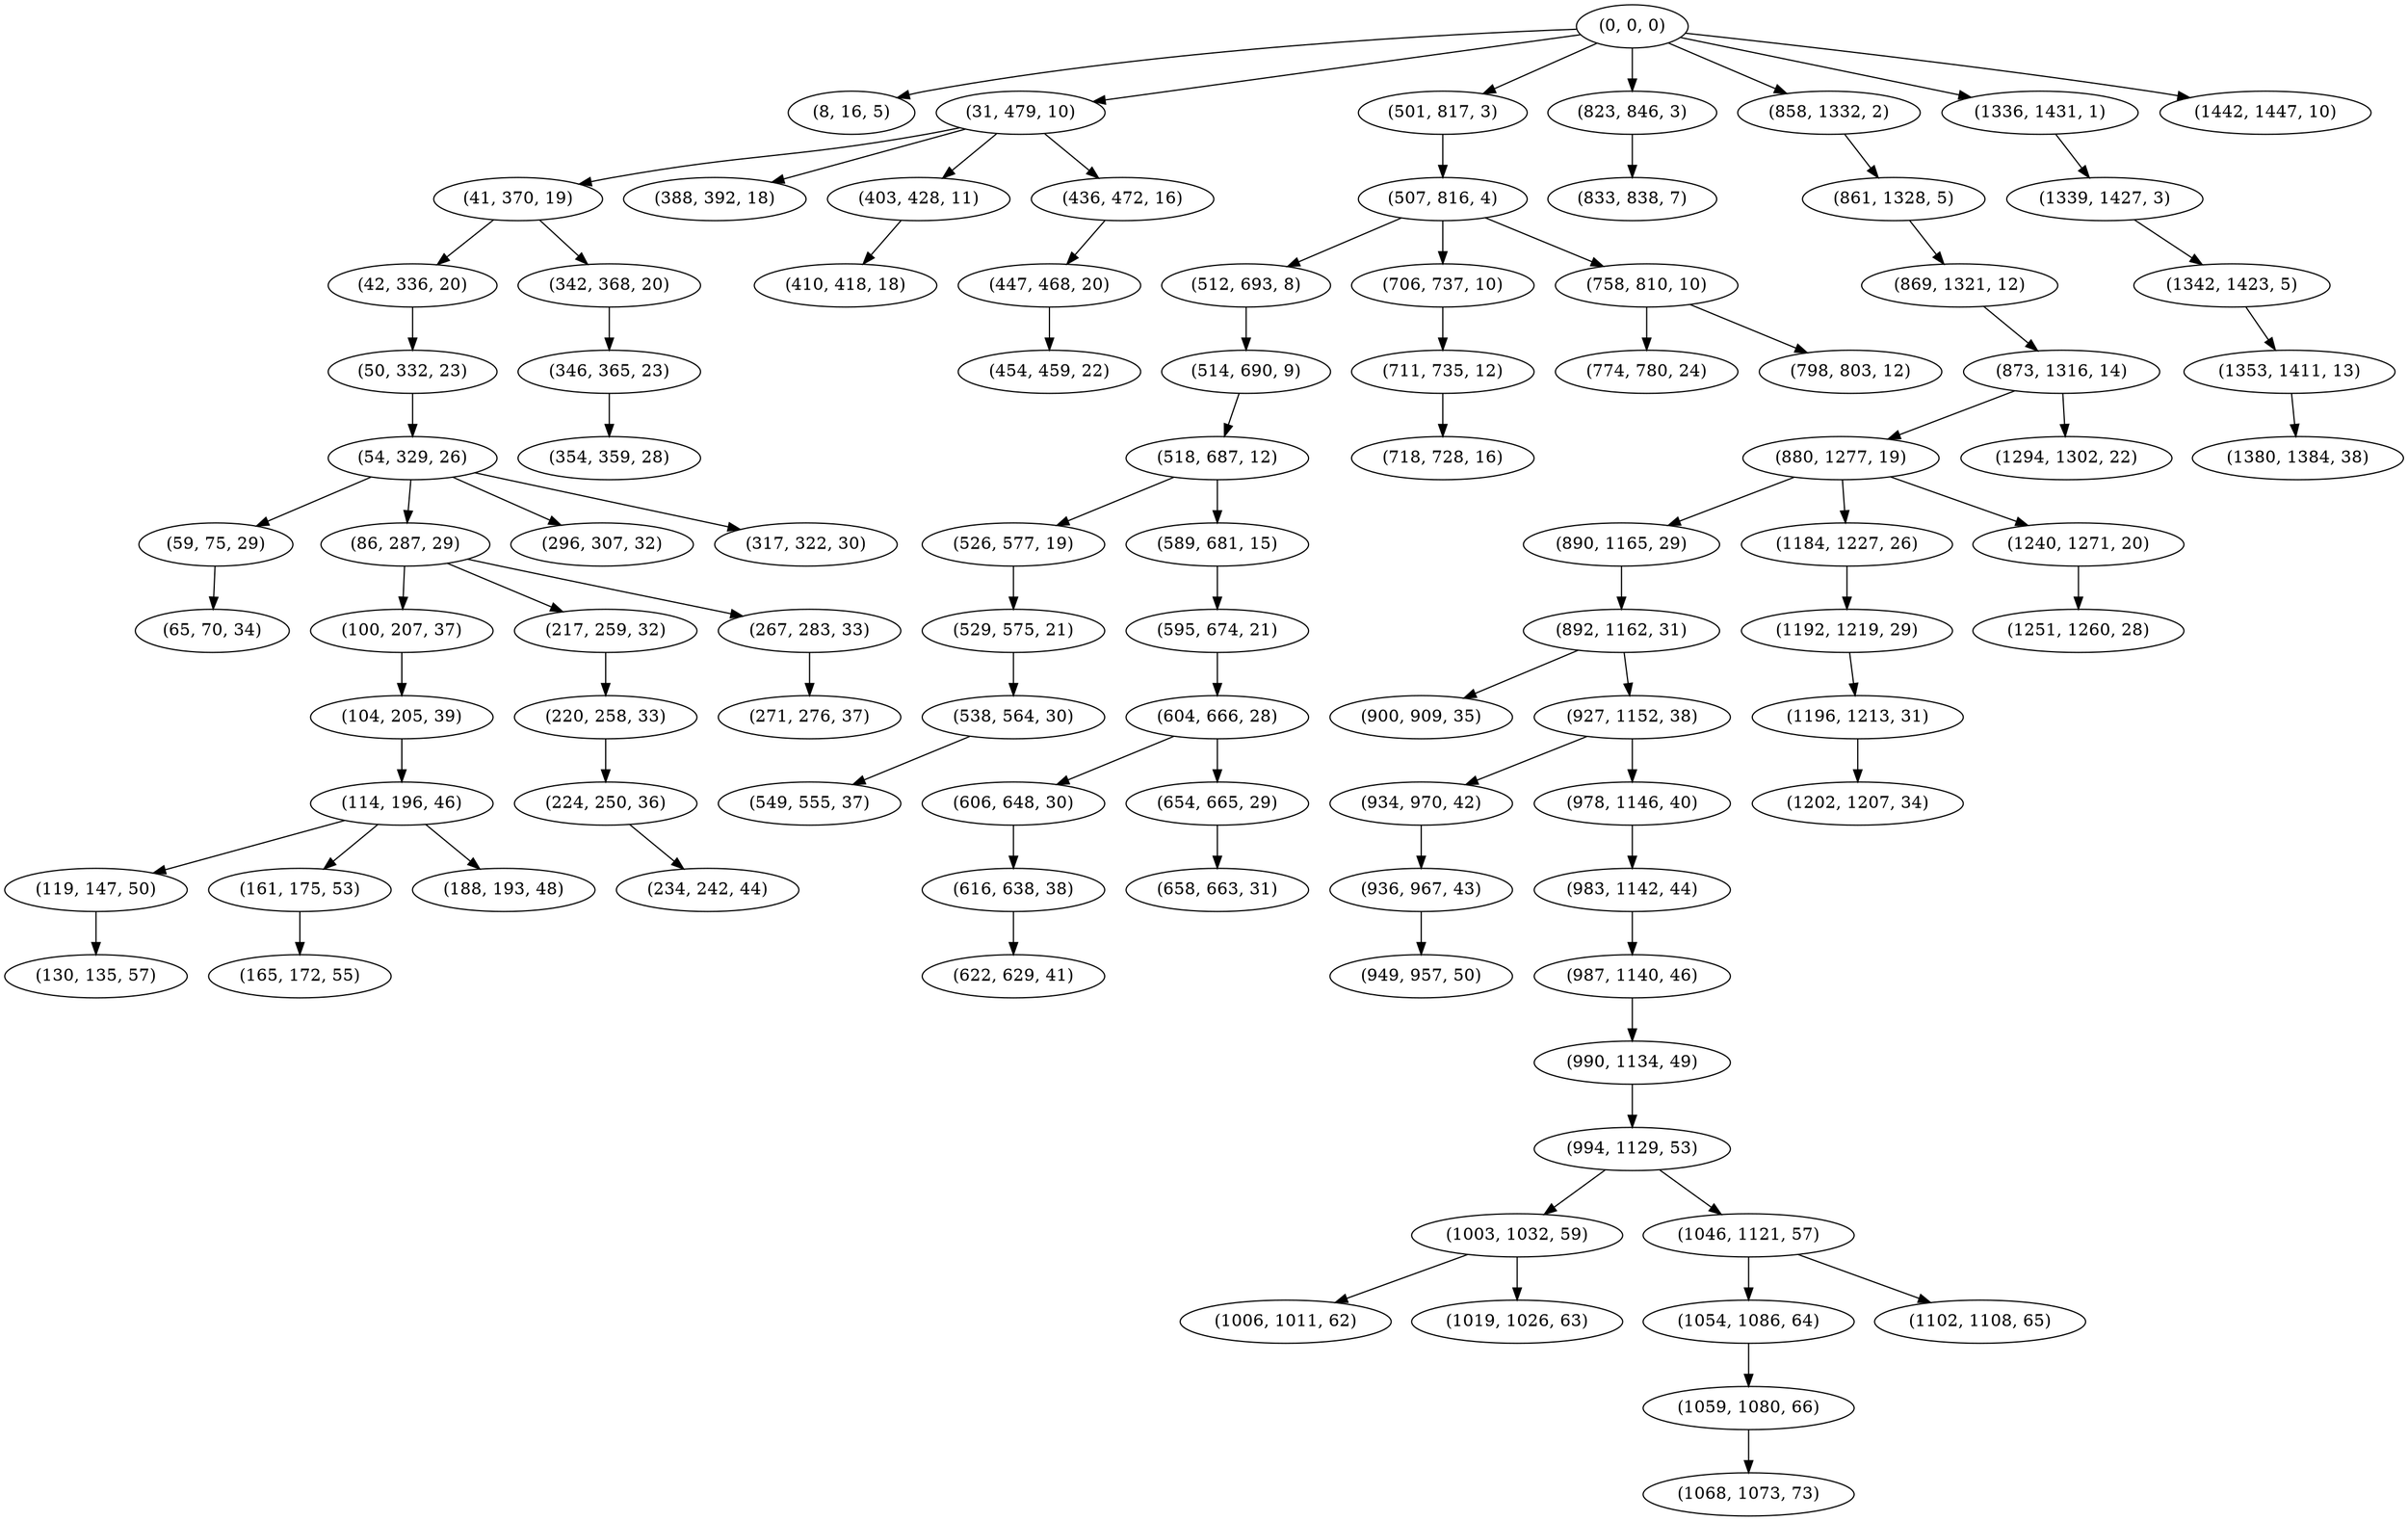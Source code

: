 digraph tree {
    "(0, 0, 0)";
    "(8, 16, 5)";
    "(31, 479, 10)";
    "(41, 370, 19)";
    "(42, 336, 20)";
    "(50, 332, 23)";
    "(54, 329, 26)";
    "(59, 75, 29)";
    "(65, 70, 34)";
    "(86, 287, 29)";
    "(100, 207, 37)";
    "(104, 205, 39)";
    "(114, 196, 46)";
    "(119, 147, 50)";
    "(130, 135, 57)";
    "(161, 175, 53)";
    "(165, 172, 55)";
    "(188, 193, 48)";
    "(217, 259, 32)";
    "(220, 258, 33)";
    "(224, 250, 36)";
    "(234, 242, 44)";
    "(267, 283, 33)";
    "(271, 276, 37)";
    "(296, 307, 32)";
    "(317, 322, 30)";
    "(342, 368, 20)";
    "(346, 365, 23)";
    "(354, 359, 28)";
    "(388, 392, 18)";
    "(403, 428, 11)";
    "(410, 418, 18)";
    "(436, 472, 16)";
    "(447, 468, 20)";
    "(454, 459, 22)";
    "(501, 817, 3)";
    "(507, 816, 4)";
    "(512, 693, 8)";
    "(514, 690, 9)";
    "(518, 687, 12)";
    "(526, 577, 19)";
    "(529, 575, 21)";
    "(538, 564, 30)";
    "(549, 555, 37)";
    "(589, 681, 15)";
    "(595, 674, 21)";
    "(604, 666, 28)";
    "(606, 648, 30)";
    "(616, 638, 38)";
    "(622, 629, 41)";
    "(654, 665, 29)";
    "(658, 663, 31)";
    "(706, 737, 10)";
    "(711, 735, 12)";
    "(718, 728, 16)";
    "(758, 810, 10)";
    "(774, 780, 24)";
    "(798, 803, 12)";
    "(823, 846, 3)";
    "(833, 838, 7)";
    "(858, 1332, 2)";
    "(861, 1328, 5)";
    "(869, 1321, 12)";
    "(873, 1316, 14)";
    "(880, 1277, 19)";
    "(890, 1165, 29)";
    "(892, 1162, 31)";
    "(900, 909, 35)";
    "(927, 1152, 38)";
    "(934, 970, 42)";
    "(936, 967, 43)";
    "(949, 957, 50)";
    "(978, 1146, 40)";
    "(983, 1142, 44)";
    "(987, 1140, 46)";
    "(990, 1134, 49)";
    "(994, 1129, 53)";
    "(1003, 1032, 59)";
    "(1006, 1011, 62)";
    "(1019, 1026, 63)";
    "(1046, 1121, 57)";
    "(1054, 1086, 64)";
    "(1059, 1080, 66)";
    "(1068, 1073, 73)";
    "(1102, 1108, 65)";
    "(1184, 1227, 26)";
    "(1192, 1219, 29)";
    "(1196, 1213, 31)";
    "(1202, 1207, 34)";
    "(1240, 1271, 20)";
    "(1251, 1260, 28)";
    "(1294, 1302, 22)";
    "(1336, 1431, 1)";
    "(1339, 1427, 3)";
    "(1342, 1423, 5)";
    "(1353, 1411, 13)";
    "(1380, 1384, 38)";
    "(1442, 1447, 10)";
    "(0, 0, 0)" -> "(8, 16, 5)";
    "(0, 0, 0)" -> "(31, 479, 10)";
    "(0, 0, 0)" -> "(501, 817, 3)";
    "(0, 0, 0)" -> "(823, 846, 3)";
    "(0, 0, 0)" -> "(858, 1332, 2)";
    "(0, 0, 0)" -> "(1336, 1431, 1)";
    "(0, 0, 0)" -> "(1442, 1447, 10)";
    "(31, 479, 10)" -> "(41, 370, 19)";
    "(31, 479, 10)" -> "(388, 392, 18)";
    "(31, 479, 10)" -> "(403, 428, 11)";
    "(31, 479, 10)" -> "(436, 472, 16)";
    "(41, 370, 19)" -> "(42, 336, 20)";
    "(41, 370, 19)" -> "(342, 368, 20)";
    "(42, 336, 20)" -> "(50, 332, 23)";
    "(50, 332, 23)" -> "(54, 329, 26)";
    "(54, 329, 26)" -> "(59, 75, 29)";
    "(54, 329, 26)" -> "(86, 287, 29)";
    "(54, 329, 26)" -> "(296, 307, 32)";
    "(54, 329, 26)" -> "(317, 322, 30)";
    "(59, 75, 29)" -> "(65, 70, 34)";
    "(86, 287, 29)" -> "(100, 207, 37)";
    "(86, 287, 29)" -> "(217, 259, 32)";
    "(86, 287, 29)" -> "(267, 283, 33)";
    "(100, 207, 37)" -> "(104, 205, 39)";
    "(104, 205, 39)" -> "(114, 196, 46)";
    "(114, 196, 46)" -> "(119, 147, 50)";
    "(114, 196, 46)" -> "(161, 175, 53)";
    "(114, 196, 46)" -> "(188, 193, 48)";
    "(119, 147, 50)" -> "(130, 135, 57)";
    "(161, 175, 53)" -> "(165, 172, 55)";
    "(217, 259, 32)" -> "(220, 258, 33)";
    "(220, 258, 33)" -> "(224, 250, 36)";
    "(224, 250, 36)" -> "(234, 242, 44)";
    "(267, 283, 33)" -> "(271, 276, 37)";
    "(342, 368, 20)" -> "(346, 365, 23)";
    "(346, 365, 23)" -> "(354, 359, 28)";
    "(403, 428, 11)" -> "(410, 418, 18)";
    "(436, 472, 16)" -> "(447, 468, 20)";
    "(447, 468, 20)" -> "(454, 459, 22)";
    "(501, 817, 3)" -> "(507, 816, 4)";
    "(507, 816, 4)" -> "(512, 693, 8)";
    "(507, 816, 4)" -> "(706, 737, 10)";
    "(507, 816, 4)" -> "(758, 810, 10)";
    "(512, 693, 8)" -> "(514, 690, 9)";
    "(514, 690, 9)" -> "(518, 687, 12)";
    "(518, 687, 12)" -> "(526, 577, 19)";
    "(518, 687, 12)" -> "(589, 681, 15)";
    "(526, 577, 19)" -> "(529, 575, 21)";
    "(529, 575, 21)" -> "(538, 564, 30)";
    "(538, 564, 30)" -> "(549, 555, 37)";
    "(589, 681, 15)" -> "(595, 674, 21)";
    "(595, 674, 21)" -> "(604, 666, 28)";
    "(604, 666, 28)" -> "(606, 648, 30)";
    "(604, 666, 28)" -> "(654, 665, 29)";
    "(606, 648, 30)" -> "(616, 638, 38)";
    "(616, 638, 38)" -> "(622, 629, 41)";
    "(654, 665, 29)" -> "(658, 663, 31)";
    "(706, 737, 10)" -> "(711, 735, 12)";
    "(711, 735, 12)" -> "(718, 728, 16)";
    "(758, 810, 10)" -> "(774, 780, 24)";
    "(758, 810, 10)" -> "(798, 803, 12)";
    "(823, 846, 3)" -> "(833, 838, 7)";
    "(858, 1332, 2)" -> "(861, 1328, 5)";
    "(861, 1328, 5)" -> "(869, 1321, 12)";
    "(869, 1321, 12)" -> "(873, 1316, 14)";
    "(873, 1316, 14)" -> "(880, 1277, 19)";
    "(873, 1316, 14)" -> "(1294, 1302, 22)";
    "(880, 1277, 19)" -> "(890, 1165, 29)";
    "(880, 1277, 19)" -> "(1184, 1227, 26)";
    "(880, 1277, 19)" -> "(1240, 1271, 20)";
    "(890, 1165, 29)" -> "(892, 1162, 31)";
    "(892, 1162, 31)" -> "(900, 909, 35)";
    "(892, 1162, 31)" -> "(927, 1152, 38)";
    "(927, 1152, 38)" -> "(934, 970, 42)";
    "(927, 1152, 38)" -> "(978, 1146, 40)";
    "(934, 970, 42)" -> "(936, 967, 43)";
    "(936, 967, 43)" -> "(949, 957, 50)";
    "(978, 1146, 40)" -> "(983, 1142, 44)";
    "(983, 1142, 44)" -> "(987, 1140, 46)";
    "(987, 1140, 46)" -> "(990, 1134, 49)";
    "(990, 1134, 49)" -> "(994, 1129, 53)";
    "(994, 1129, 53)" -> "(1003, 1032, 59)";
    "(994, 1129, 53)" -> "(1046, 1121, 57)";
    "(1003, 1032, 59)" -> "(1006, 1011, 62)";
    "(1003, 1032, 59)" -> "(1019, 1026, 63)";
    "(1046, 1121, 57)" -> "(1054, 1086, 64)";
    "(1046, 1121, 57)" -> "(1102, 1108, 65)";
    "(1054, 1086, 64)" -> "(1059, 1080, 66)";
    "(1059, 1080, 66)" -> "(1068, 1073, 73)";
    "(1184, 1227, 26)" -> "(1192, 1219, 29)";
    "(1192, 1219, 29)" -> "(1196, 1213, 31)";
    "(1196, 1213, 31)" -> "(1202, 1207, 34)";
    "(1240, 1271, 20)" -> "(1251, 1260, 28)";
    "(1336, 1431, 1)" -> "(1339, 1427, 3)";
    "(1339, 1427, 3)" -> "(1342, 1423, 5)";
    "(1342, 1423, 5)" -> "(1353, 1411, 13)";
    "(1353, 1411, 13)" -> "(1380, 1384, 38)";
}

